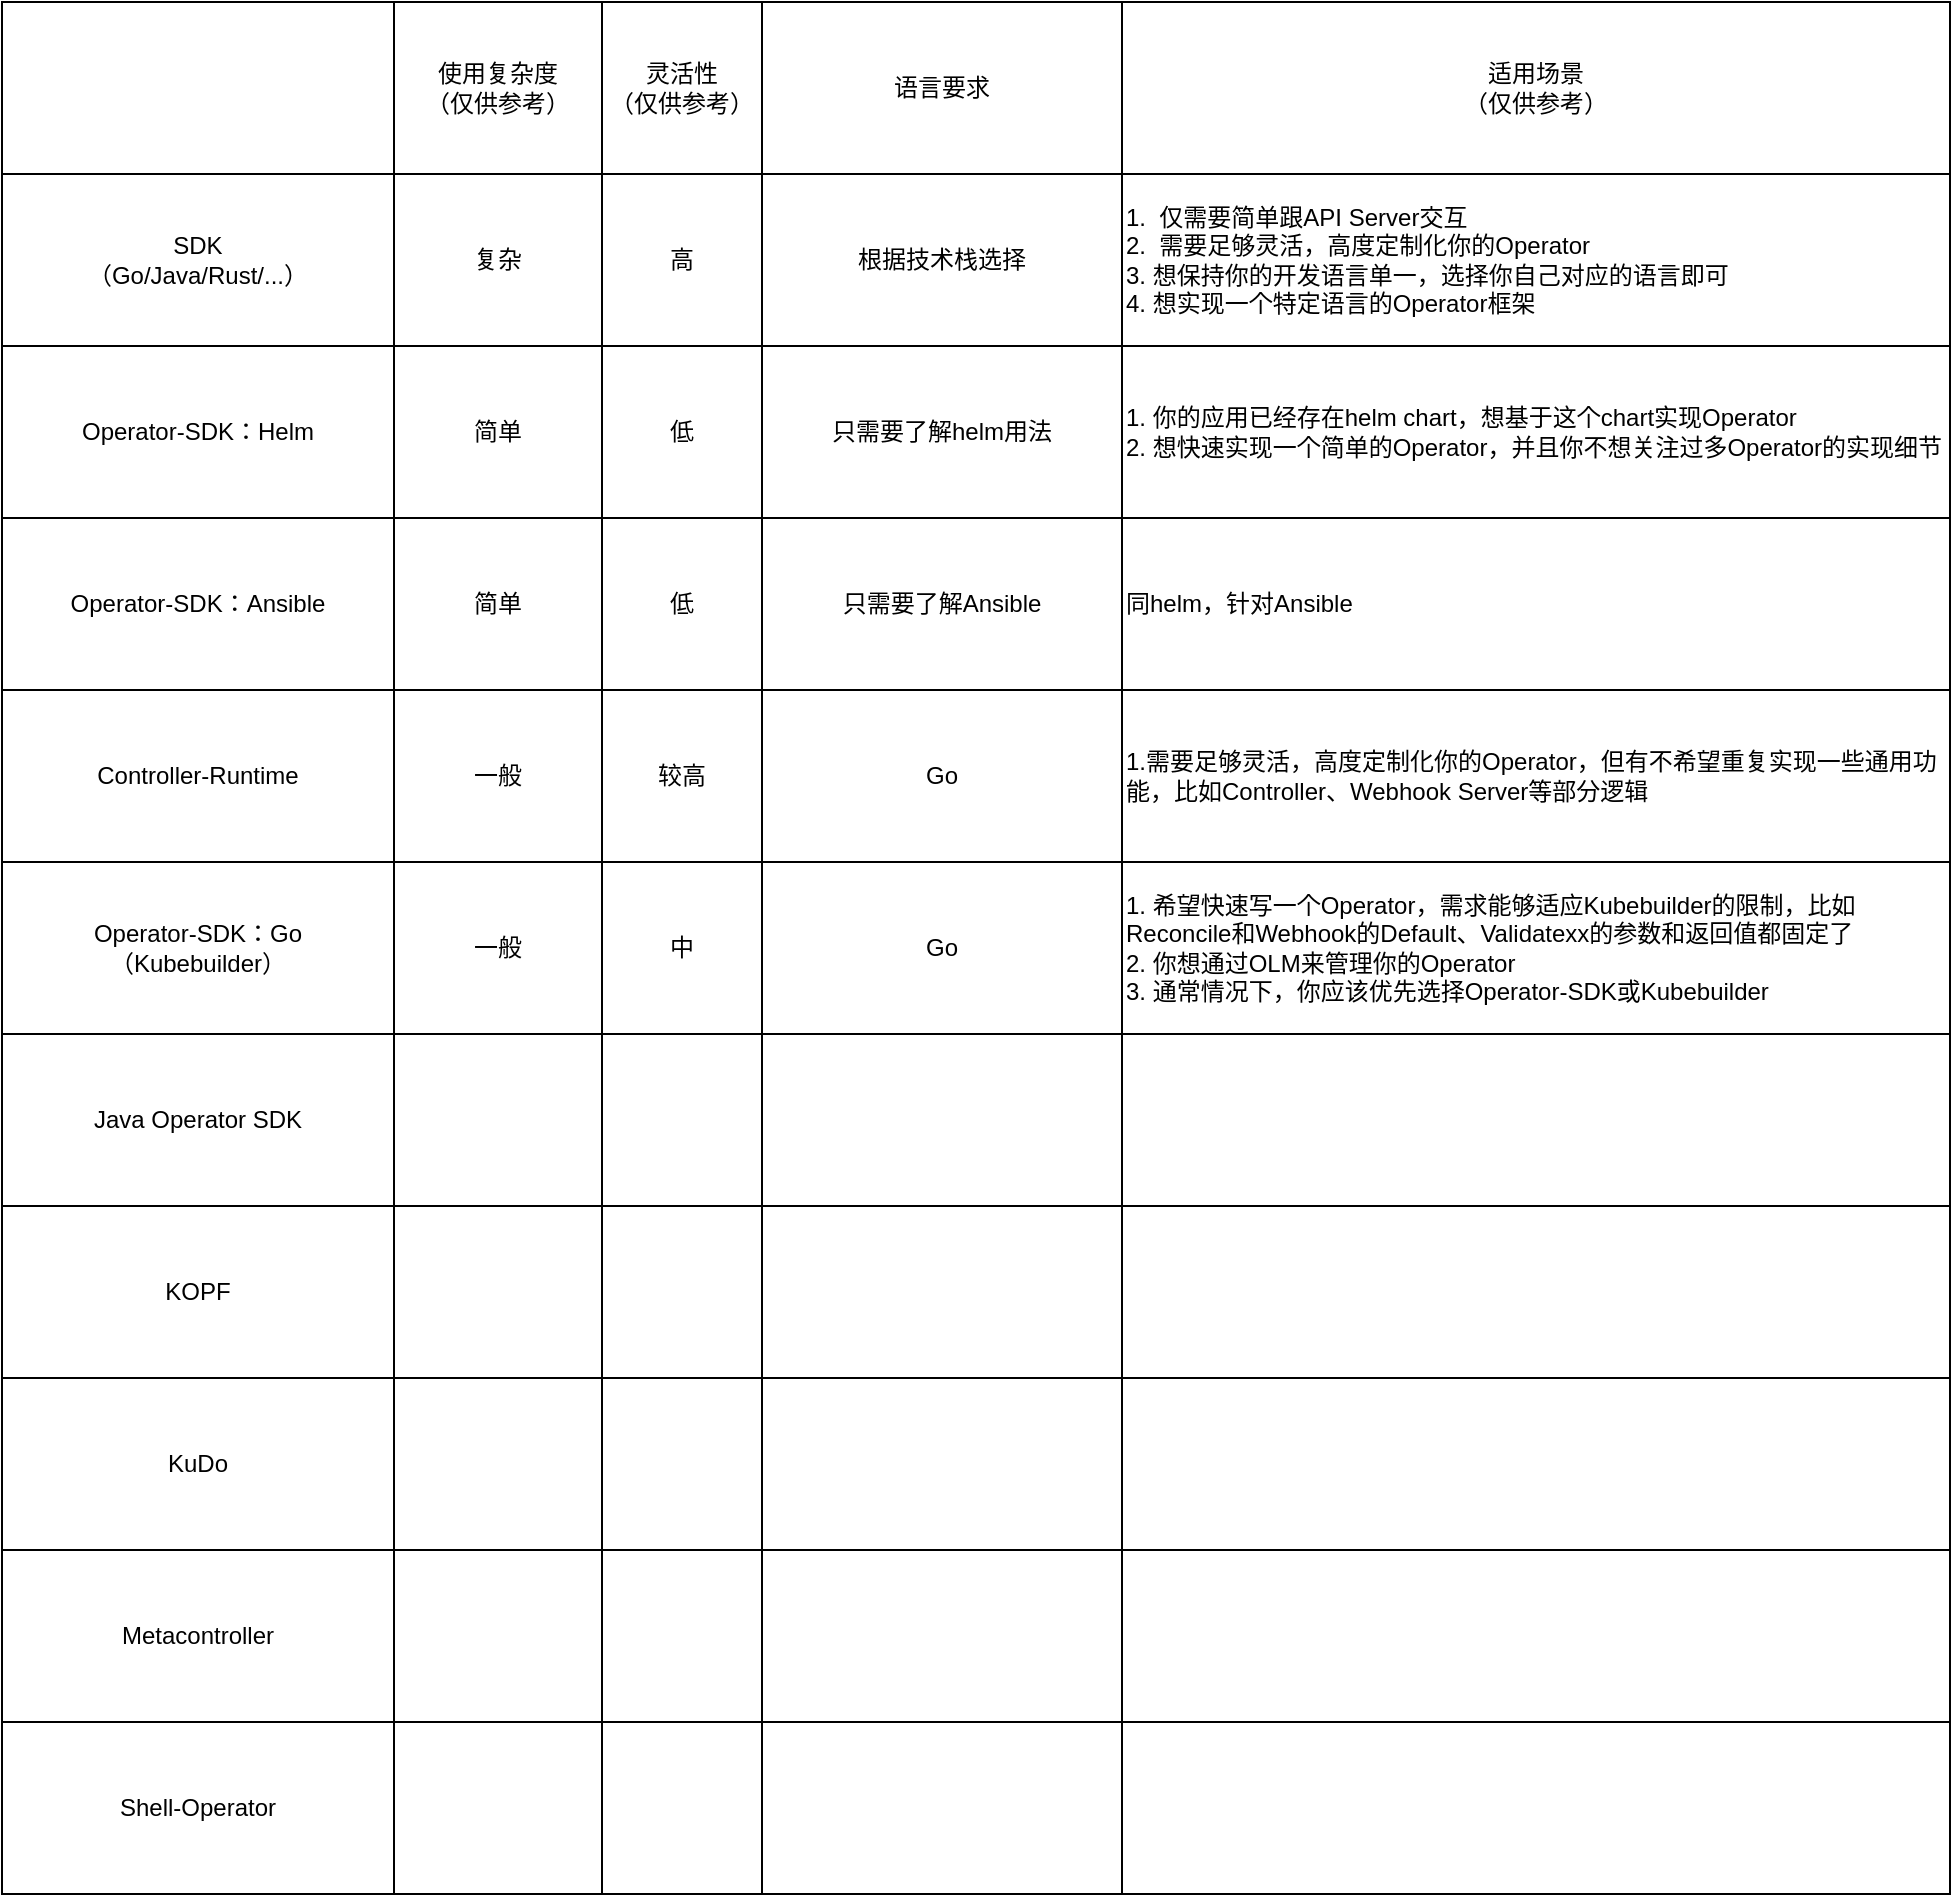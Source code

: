 <mxfile version="20.0.3" type="device"><diagram id="yKwTsmsyaymE1Ihl6HQK" name="Page-1"><mxGraphModel dx="1250" dy="841" grid="1" gridSize="10" guides="1" tooltips="1" connect="1" arrows="1" fold="1" page="1" pageScale="1" pageWidth="850" pageHeight="1100" math="0" shadow="0"><root><mxCell id="0"/><mxCell id="1" parent="0"/><mxCell id="KT_MQCXg_Phju1XOq95M-43" value="" style="shape=table;startSize=0;container=1;collapsible=0;childLayout=tableLayout;" vertex="1" parent="1"><mxGeometry x="30" y="240" width="974" height="946" as="geometry"/></mxCell><mxCell id="KT_MQCXg_Phju1XOq95M-44" value="" style="shape=tableRow;horizontal=0;startSize=0;swimlaneHead=0;swimlaneBody=0;top=0;left=0;bottom=0;right=0;collapsible=0;dropTarget=0;fillColor=none;points=[[0,0.5],[1,0.5]];portConstraint=eastwest;" vertex="1" parent="KT_MQCXg_Phju1XOq95M-43"><mxGeometry width="974" height="86" as="geometry"/></mxCell><mxCell id="KT_MQCXg_Phju1XOq95M-45" value="" style="shape=partialRectangle;html=1;whiteSpace=wrap;connectable=0;overflow=hidden;fillColor=none;top=0;left=0;bottom=0;right=0;pointerEvents=1;" vertex="1" parent="KT_MQCXg_Phju1XOq95M-44"><mxGeometry width="196" height="86" as="geometry"><mxRectangle width="196" height="86" as="alternateBounds"/></mxGeometry></mxCell><mxCell id="KT_MQCXg_Phju1XOq95M-46" value="使用复杂度&lt;br&gt;（仅供参考）" style="shape=partialRectangle;html=1;whiteSpace=wrap;connectable=0;overflow=hidden;fillColor=none;top=0;left=0;bottom=0;right=0;pointerEvents=1;" vertex="1" parent="KT_MQCXg_Phju1XOq95M-44"><mxGeometry x="196" width="104" height="86" as="geometry"><mxRectangle width="104" height="86" as="alternateBounds"/></mxGeometry></mxCell><mxCell id="KT_MQCXg_Phju1XOq95M-47" value="灵活性&lt;br&gt;（仅供参考）" style="shape=partialRectangle;html=1;whiteSpace=wrap;connectable=0;overflow=hidden;fillColor=none;top=0;left=0;bottom=0;right=0;pointerEvents=1;" vertex="1" parent="KT_MQCXg_Phju1XOq95M-44"><mxGeometry x="300" width="80" height="86" as="geometry"><mxRectangle width="80" height="86" as="alternateBounds"/></mxGeometry></mxCell><mxCell id="KT_MQCXg_Phju1XOq95M-48" value="语言要求" style="shape=partialRectangle;html=1;whiteSpace=wrap;connectable=0;overflow=hidden;fillColor=none;top=0;left=0;bottom=0;right=0;pointerEvents=1;" vertex="1" parent="KT_MQCXg_Phju1XOq95M-44"><mxGeometry x="380" width="180" height="86" as="geometry"><mxRectangle width="180" height="86" as="alternateBounds"/></mxGeometry></mxCell><mxCell id="KT_MQCXg_Phju1XOq95M-74" value="适用场景&lt;br&gt;（仅供参考）" style="shape=partialRectangle;html=1;whiteSpace=wrap;connectable=0;overflow=hidden;fillColor=none;top=0;left=0;bottom=0;right=0;pointerEvents=1;" vertex="1" parent="KT_MQCXg_Phju1XOq95M-44"><mxGeometry x="560" width="414" height="86" as="geometry"><mxRectangle width="414" height="86" as="alternateBounds"/></mxGeometry></mxCell><mxCell id="KT_MQCXg_Phju1XOq95M-50" value="" style="shape=tableRow;horizontal=0;startSize=0;swimlaneHead=0;swimlaneBody=0;top=0;left=0;bottom=0;right=0;collapsible=0;dropTarget=0;fillColor=none;points=[[0,0.5],[1,0.5]];portConstraint=eastwest;" vertex="1" parent="KT_MQCXg_Phju1XOq95M-43"><mxGeometry y="86" width="974" height="86" as="geometry"/></mxCell><mxCell id="KT_MQCXg_Phju1XOq95M-51" value="SDK&lt;br&gt;（Go/Java/Rust/...）" style="shape=partialRectangle;html=1;whiteSpace=wrap;connectable=0;overflow=hidden;fillColor=none;top=0;left=0;bottom=0;right=0;pointerEvents=1;" vertex="1" parent="KT_MQCXg_Phju1XOq95M-50"><mxGeometry width="196" height="86" as="geometry"><mxRectangle width="196" height="86" as="alternateBounds"/></mxGeometry></mxCell><mxCell id="KT_MQCXg_Phju1XOq95M-52" value="复杂" style="shape=partialRectangle;html=1;whiteSpace=wrap;connectable=0;overflow=hidden;fillColor=none;top=0;left=0;bottom=0;right=0;pointerEvents=1;" vertex="1" parent="KT_MQCXg_Phju1XOq95M-50"><mxGeometry x="196" width="104" height="86" as="geometry"><mxRectangle width="104" height="86" as="alternateBounds"/></mxGeometry></mxCell><mxCell id="KT_MQCXg_Phju1XOq95M-53" value="高" style="shape=partialRectangle;html=1;whiteSpace=wrap;connectable=0;overflow=hidden;fillColor=none;top=0;left=0;bottom=0;right=0;pointerEvents=1;" vertex="1" parent="KT_MQCXg_Phju1XOq95M-50"><mxGeometry x="300" width="80" height="86" as="geometry"><mxRectangle width="80" height="86" as="alternateBounds"/></mxGeometry></mxCell><mxCell id="KT_MQCXg_Phju1XOq95M-54" value="根据技术栈选择" style="shape=partialRectangle;html=1;whiteSpace=wrap;connectable=0;overflow=hidden;fillColor=none;top=0;left=0;bottom=0;right=0;pointerEvents=1;" vertex="1" parent="KT_MQCXg_Phju1XOq95M-50"><mxGeometry x="380" width="180" height="86" as="geometry"><mxRectangle width="180" height="86" as="alternateBounds"/></mxGeometry></mxCell><mxCell id="KT_MQCXg_Phju1XOq95M-75" value="1.&amp;nbsp; 仅需要简单跟API Server交互&lt;br&gt;2.&amp;nbsp; 需要足够灵活，高度定制化你的Operator&lt;br&gt;3. 想保持你的开发语言单一，选择你自己对应的语言即可&lt;br&gt;4. 想实现一个特定语言的Operator框架" style="shape=partialRectangle;html=1;whiteSpace=wrap;connectable=0;overflow=hidden;fillColor=none;top=0;left=0;bottom=0;right=0;pointerEvents=1;align=left;" vertex="1" parent="KT_MQCXg_Phju1XOq95M-50"><mxGeometry x="560" width="414" height="86" as="geometry"><mxRectangle width="414" height="86" as="alternateBounds"/></mxGeometry></mxCell><mxCell id="KT_MQCXg_Phju1XOq95M-56" value="" style="shape=tableRow;horizontal=0;startSize=0;swimlaneHead=0;swimlaneBody=0;top=0;left=0;bottom=0;right=0;collapsible=0;dropTarget=0;fillColor=none;points=[[0,0.5],[1,0.5]];portConstraint=eastwest;" vertex="1" parent="KT_MQCXg_Phju1XOq95M-43"><mxGeometry y="172" width="974" height="86" as="geometry"/></mxCell><mxCell id="KT_MQCXg_Phju1XOq95M-57" value="Operator-SDK：Helm" style="shape=partialRectangle;html=1;whiteSpace=wrap;connectable=0;overflow=hidden;fillColor=none;top=0;left=0;bottom=0;right=0;pointerEvents=1;" vertex="1" parent="KT_MQCXg_Phju1XOq95M-56"><mxGeometry width="196" height="86" as="geometry"><mxRectangle width="196" height="86" as="alternateBounds"/></mxGeometry></mxCell><mxCell id="KT_MQCXg_Phju1XOq95M-58" value="简单" style="shape=partialRectangle;html=1;whiteSpace=wrap;connectable=0;overflow=hidden;fillColor=none;top=0;left=0;bottom=0;right=0;pointerEvents=1;" vertex="1" parent="KT_MQCXg_Phju1XOq95M-56"><mxGeometry x="196" width="104" height="86" as="geometry"><mxRectangle width="104" height="86" as="alternateBounds"/></mxGeometry></mxCell><mxCell id="KT_MQCXg_Phju1XOq95M-59" value="低" style="shape=partialRectangle;html=1;whiteSpace=wrap;connectable=0;overflow=hidden;fillColor=none;top=0;left=0;bottom=0;right=0;pointerEvents=1;" vertex="1" parent="KT_MQCXg_Phju1XOq95M-56"><mxGeometry x="300" width="80" height="86" as="geometry"><mxRectangle width="80" height="86" as="alternateBounds"/></mxGeometry></mxCell><mxCell id="KT_MQCXg_Phju1XOq95M-60" value="只需要了解helm用法" style="shape=partialRectangle;html=1;whiteSpace=wrap;connectable=0;overflow=hidden;fillColor=none;top=0;left=0;bottom=0;right=0;pointerEvents=1;" vertex="1" parent="KT_MQCXg_Phju1XOq95M-56"><mxGeometry x="380" width="180" height="86" as="geometry"><mxRectangle width="180" height="86" as="alternateBounds"/></mxGeometry></mxCell><mxCell id="KT_MQCXg_Phju1XOq95M-76" value="1. 你的应用已经存在helm chart，想基于这个chart实现Operator&lt;br&gt;2. 想快速实现一个简单的Operator，并且你不想关注过多Operator的实现细节" style="shape=partialRectangle;html=1;whiteSpace=wrap;connectable=0;overflow=hidden;fillColor=none;top=0;left=0;bottom=0;right=0;pointerEvents=1;align=left;" vertex="1" parent="KT_MQCXg_Phju1XOq95M-56"><mxGeometry x="560" width="414" height="86" as="geometry"><mxRectangle width="414" height="86" as="alternateBounds"/></mxGeometry></mxCell><mxCell id="KT_MQCXg_Phju1XOq95M-62" value="" style="shape=tableRow;horizontal=0;startSize=0;swimlaneHead=0;swimlaneBody=0;top=0;left=0;bottom=0;right=0;collapsible=0;dropTarget=0;fillColor=none;points=[[0,0.5],[1,0.5]];portConstraint=eastwest;" vertex="1" parent="KT_MQCXg_Phju1XOq95M-43"><mxGeometry y="258" width="974" height="86" as="geometry"/></mxCell><mxCell id="KT_MQCXg_Phju1XOq95M-63" value="Operator-SDK：Ansible" style="shape=partialRectangle;html=1;whiteSpace=wrap;connectable=0;overflow=hidden;fillColor=none;top=0;left=0;bottom=0;right=0;pointerEvents=1;" vertex="1" parent="KT_MQCXg_Phju1XOq95M-62"><mxGeometry width="196" height="86" as="geometry"><mxRectangle width="196" height="86" as="alternateBounds"/></mxGeometry></mxCell><mxCell id="KT_MQCXg_Phju1XOq95M-64" value="简单" style="shape=partialRectangle;html=1;whiteSpace=wrap;connectable=0;overflow=hidden;fillColor=none;top=0;left=0;bottom=0;right=0;pointerEvents=1;" vertex="1" parent="KT_MQCXg_Phju1XOq95M-62"><mxGeometry x="196" width="104" height="86" as="geometry"><mxRectangle width="104" height="86" as="alternateBounds"/></mxGeometry></mxCell><mxCell id="KT_MQCXg_Phju1XOq95M-65" value="低" style="shape=partialRectangle;html=1;whiteSpace=wrap;connectable=0;overflow=hidden;fillColor=none;top=0;left=0;bottom=0;right=0;pointerEvents=1;" vertex="1" parent="KT_MQCXg_Phju1XOq95M-62"><mxGeometry x="300" width="80" height="86" as="geometry"><mxRectangle width="80" height="86" as="alternateBounds"/></mxGeometry></mxCell><mxCell id="KT_MQCXg_Phju1XOq95M-66" value="只需要了解Ansible" style="shape=partialRectangle;html=1;whiteSpace=wrap;connectable=0;overflow=hidden;fillColor=none;top=0;left=0;bottom=0;right=0;pointerEvents=1;" vertex="1" parent="KT_MQCXg_Phju1XOq95M-62"><mxGeometry x="380" width="180" height="86" as="geometry"><mxRectangle width="180" height="86" as="alternateBounds"/></mxGeometry></mxCell><mxCell id="KT_MQCXg_Phju1XOq95M-77" value="同helm，针对Ansible" style="shape=partialRectangle;html=1;whiteSpace=wrap;connectable=0;overflow=hidden;fillColor=none;top=0;left=0;bottom=0;right=0;pointerEvents=1;align=left;" vertex="1" parent="KT_MQCXg_Phju1XOq95M-62"><mxGeometry x="560" width="414" height="86" as="geometry"><mxRectangle width="414" height="86" as="alternateBounds"/></mxGeometry></mxCell><mxCell id="KT_MQCXg_Phju1XOq95M-68" value="" style="shape=tableRow;horizontal=0;startSize=0;swimlaneHead=0;swimlaneBody=0;top=0;left=0;bottom=0;right=0;collapsible=0;dropTarget=0;fillColor=none;points=[[0,0.5],[1,0.5]];portConstraint=eastwest;" vertex="1" parent="KT_MQCXg_Phju1XOq95M-43"><mxGeometry y="344" width="974" height="86" as="geometry"/></mxCell><mxCell id="KT_MQCXg_Phju1XOq95M-69" value="Controller-Runtime" style="shape=partialRectangle;html=1;whiteSpace=wrap;connectable=0;overflow=hidden;fillColor=none;top=0;left=0;bottom=0;right=0;pointerEvents=1;" vertex="1" parent="KT_MQCXg_Phju1XOq95M-68"><mxGeometry width="196" height="86" as="geometry"><mxRectangle width="196" height="86" as="alternateBounds"/></mxGeometry></mxCell><mxCell id="KT_MQCXg_Phju1XOq95M-70" value="一般" style="shape=partialRectangle;html=1;whiteSpace=wrap;connectable=0;overflow=hidden;fillColor=none;top=0;left=0;bottom=0;right=0;pointerEvents=1;" vertex="1" parent="KT_MQCXg_Phju1XOq95M-68"><mxGeometry x="196" width="104" height="86" as="geometry"><mxRectangle width="104" height="86" as="alternateBounds"/></mxGeometry></mxCell><mxCell id="KT_MQCXg_Phju1XOq95M-71" value="较高" style="shape=partialRectangle;html=1;whiteSpace=wrap;connectable=0;overflow=hidden;fillColor=none;top=0;left=0;bottom=0;right=0;pointerEvents=1;" vertex="1" parent="KT_MQCXg_Phju1XOq95M-68"><mxGeometry x="300" width="80" height="86" as="geometry"><mxRectangle width="80" height="86" as="alternateBounds"/></mxGeometry></mxCell><mxCell id="KT_MQCXg_Phju1XOq95M-72" value="Go" style="shape=partialRectangle;html=1;whiteSpace=wrap;connectable=0;overflow=hidden;fillColor=none;top=0;left=0;bottom=0;right=0;pointerEvents=1;" vertex="1" parent="KT_MQCXg_Phju1XOq95M-68"><mxGeometry x="380" width="180" height="86" as="geometry"><mxRectangle width="180" height="86" as="alternateBounds"/></mxGeometry></mxCell><mxCell id="KT_MQCXg_Phju1XOq95M-78" value="1.需要足够灵活，高度定制化你的Operator，但有不希望重复实现一些通用功能，比如Controller、Webhook Server等部分逻辑" style="shape=partialRectangle;html=1;whiteSpace=wrap;connectable=0;overflow=hidden;fillColor=none;top=0;left=0;bottom=0;right=0;pointerEvents=1;align=left;" vertex="1" parent="KT_MQCXg_Phju1XOq95M-68"><mxGeometry x="560" width="414" height="86" as="geometry"><mxRectangle width="414" height="86" as="alternateBounds"/></mxGeometry></mxCell><mxCell id="KT_MQCXg_Phju1XOq95M-85" style="shape=tableRow;horizontal=0;startSize=0;swimlaneHead=0;swimlaneBody=0;top=0;left=0;bottom=0;right=0;collapsible=0;dropTarget=0;fillColor=none;points=[[0,0.5],[1,0.5]];portConstraint=eastwest;" vertex="1" parent="KT_MQCXg_Phju1XOq95M-43"><mxGeometry y="430" width="974" height="86" as="geometry"/></mxCell><mxCell id="KT_MQCXg_Phju1XOq95M-86" value="Operator-SDK：Go&lt;br&gt;（Kubebuilder）" style="shape=partialRectangle;html=1;whiteSpace=wrap;connectable=0;overflow=hidden;fillColor=none;top=0;left=0;bottom=0;right=0;pointerEvents=1;" vertex="1" parent="KT_MQCXg_Phju1XOq95M-85"><mxGeometry width="196" height="86" as="geometry"><mxRectangle width="196" height="86" as="alternateBounds"/></mxGeometry></mxCell><mxCell id="KT_MQCXg_Phju1XOq95M-87" value="一般" style="shape=partialRectangle;html=1;whiteSpace=wrap;connectable=0;overflow=hidden;fillColor=none;top=0;left=0;bottom=0;right=0;pointerEvents=1;" vertex="1" parent="KT_MQCXg_Phju1XOq95M-85"><mxGeometry x="196" width="104" height="86" as="geometry"><mxRectangle width="104" height="86" as="alternateBounds"/></mxGeometry></mxCell><mxCell id="KT_MQCXg_Phju1XOq95M-88" value="中" style="shape=partialRectangle;html=1;whiteSpace=wrap;connectable=0;overflow=hidden;fillColor=none;top=0;left=0;bottom=0;right=0;pointerEvents=1;" vertex="1" parent="KT_MQCXg_Phju1XOq95M-85"><mxGeometry x="300" width="80" height="86" as="geometry"><mxRectangle width="80" height="86" as="alternateBounds"/></mxGeometry></mxCell><mxCell id="KT_MQCXg_Phju1XOq95M-89" value="Go" style="shape=partialRectangle;html=1;whiteSpace=wrap;connectable=0;overflow=hidden;fillColor=none;top=0;left=0;bottom=0;right=0;pointerEvents=1;" vertex="1" parent="KT_MQCXg_Phju1XOq95M-85"><mxGeometry x="380" width="180" height="86" as="geometry"><mxRectangle width="180" height="86" as="alternateBounds"/></mxGeometry></mxCell><mxCell id="KT_MQCXg_Phju1XOq95M-90" value="1. 希望快速写一个Operator，需求能够适应Kubebuilder的限制，比如Reconcile和Webhook的Default、Validatexx的参数和返回值都固定了&lt;br&gt;2. 你想通过OLM来管理你的Operator&lt;br&gt;3. 通常情况下，你应该优先选择Operator-SDK或Kubebuilder" style="shape=partialRectangle;html=1;whiteSpace=wrap;connectable=0;overflow=hidden;fillColor=none;top=0;left=0;bottom=0;right=0;pointerEvents=1;align=left;" vertex="1" parent="KT_MQCXg_Phju1XOq95M-85"><mxGeometry x="560" width="414" height="86" as="geometry"><mxRectangle width="414" height="86" as="alternateBounds"/></mxGeometry></mxCell><mxCell id="KT_MQCXg_Phju1XOq95M-79" style="shape=tableRow;horizontal=0;startSize=0;swimlaneHead=0;swimlaneBody=0;top=0;left=0;bottom=0;right=0;collapsible=0;dropTarget=0;fillColor=none;points=[[0,0.5],[1,0.5]];portConstraint=eastwest;" vertex="1" parent="KT_MQCXg_Phju1XOq95M-43"><mxGeometry y="516" width="974" height="86" as="geometry"/></mxCell><mxCell id="KT_MQCXg_Phju1XOq95M-80" value="Java Operator SDK" style="shape=partialRectangle;html=1;whiteSpace=wrap;connectable=0;overflow=hidden;fillColor=none;top=0;left=0;bottom=0;right=0;pointerEvents=1;" vertex="1" parent="KT_MQCXg_Phju1XOq95M-79"><mxGeometry width="196" height="86" as="geometry"><mxRectangle width="196" height="86" as="alternateBounds"/></mxGeometry></mxCell><mxCell id="KT_MQCXg_Phju1XOq95M-81" value="" style="shape=partialRectangle;html=1;whiteSpace=wrap;connectable=0;overflow=hidden;fillColor=none;top=0;left=0;bottom=0;right=0;pointerEvents=1;" vertex="1" parent="KT_MQCXg_Phju1XOq95M-79"><mxGeometry x="196" width="104" height="86" as="geometry"><mxRectangle width="104" height="86" as="alternateBounds"/></mxGeometry></mxCell><mxCell id="KT_MQCXg_Phju1XOq95M-82" value="" style="shape=partialRectangle;html=1;whiteSpace=wrap;connectable=0;overflow=hidden;fillColor=none;top=0;left=0;bottom=0;right=0;pointerEvents=1;" vertex="1" parent="KT_MQCXg_Phju1XOq95M-79"><mxGeometry x="300" width="80" height="86" as="geometry"><mxRectangle width="80" height="86" as="alternateBounds"/></mxGeometry></mxCell><mxCell id="KT_MQCXg_Phju1XOq95M-83" value="" style="shape=partialRectangle;html=1;whiteSpace=wrap;connectable=0;overflow=hidden;fillColor=none;top=0;left=0;bottom=0;right=0;pointerEvents=1;" vertex="1" parent="KT_MQCXg_Phju1XOq95M-79"><mxGeometry x="380" width="180" height="86" as="geometry"><mxRectangle width="180" height="86" as="alternateBounds"/></mxGeometry></mxCell><mxCell id="KT_MQCXg_Phju1XOq95M-84" style="shape=partialRectangle;html=1;whiteSpace=wrap;connectable=0;overflow=hidden;fillColor=none;top=0;left=0;bottom=0;right=0;pointerEvents=1;" vertex="1" parent="KT_MQCXg_Phju1XOq95M-79"><mxGeometry x="560" width="414" height="86" as="geometry"><mxRectangle width="414" height="86" as="alternateBounds"/></mxGeometry></mxCell><mxCell id="KT_MQCXg_Phju1XOq95M-97" style="shape=tableRow;horizontal=0;startSize=0;swimlaneHead=0;swimlaneBody=0;top=0;left=0;bottom=0;right=0;collapsible=0;dropTarget=0;fillColor=none;points=[[0,0.5],[1,0.5]];portConstraint=eastwest;" vertex="1" parent="KT_MQCXg_Phju1XOq95M-43"><mxGeometry y="602" width="974" height="86" as="geometry"/></mxCell><mxCell id="KT_MQCXg_Phju1XOq95M-98" value="KOPF" style="shape=partialRectangle;html=1;whiteSpace=wrap;connectable=0;overflow=hidden;fillColor=none;top=0;left=0;bottom=0;right=0;pointerEvents=1;" vertex="1" parent="KT_MQCXg_Phju1XOq95M-97"><mxGeometry width="196" height="86" as="geometry"><mxRectangle width="196" height="86" as="alternateBounds"/></mxGeometry></mxCell><mxCell id="KT_MQCXg_Phju1XOq95M-99" value="" style="shape=partialRectangle;html=1;whiteSpace=wrap;connectable=0;overflow=hidden;fillColor=none;top=0;left=0;bottom=0;right=0;pointerEvents=1;" vertex="1" parent="KT_MQCXg_Phju1XOq95M-97"><mxGeometry x="196" width="104" height="86" as="geometry"><mxRectangle width="104" height="86" as="alternateBounds"/></mxGeometry></mxCell><mxCell id="KT_MQCXg_Phju1XOq95M-100" value="" style="shape=partialRectangle;html=1;whiteSpace=wrap;connectable=0;overflow=hidden;fillColor=none;top=0;left=0;bottom=0;right=0;pointerEvents=1;" vertex="1" parent="KT_MQCXg_Phju1XOq95M-97"><mxGeometry x="300" width="80" height="86" as="geometry"><mxRectangle width="80" height="86" as="alternateBounds"/></mxGeometry></mxCell><mxCell id="KT_MQCXg_Phju1XOq95M-101" value="" style="shape=partialRectangle;html=1;whiteSpace=wrap;connectable=0;overflow=hidden;fillColor=none;top=0;left=0;bottom=0;right=0;pointerEvents=1;" vertex="1" parent="KT_MQCXg_Phju1XOq95M-97"><mxGeometry x="380" width="180" height="86" as="geometry"><mxRectangle width="180" height="86" as="alternateBounds"/></mxGeometry></mxCell><mxCell id="KT_MQCXg_Phju1XOq95M-102" style="shape=partialRectangle;html=1;whiteSpace=wrap;connectable=0;overflow=hidden;fillColor=none;top=0;left=0;bottom=0;right=0;pointerEvents=1;" vertex="1" parent="KT_MQCXg_Phju1XOq95M-97"><mxGeometry x="560" width="414" height="86" as="geometry"><mxRectangle width="414" height="86" as="alternateBounds"/></mxGeometry></mxCell><mxCell id="KT_MQCXg_Phju1XOq95M-91" style="shape=tableRow;horizontal=0;startSize=0;swimlaneHead=0;swimlaneBody=0;top=0;left=0;bottom=0;right=0;collapsible=0;dropTarget=0;fillColor=none;points=[[0,0.5],[1,0.5]];portConstraint=eastwest;" vertex="1" parent="KT_MQCXg_Phju1XOq95M-43"><mxGeometry y="688" width="974" height="86" as="geometry"/></mxCell><mxCell id="KT_MQCXg_Phju1XOq95M-92" value="KuDo" style="shape=partialRectangle;html=1;whiteSpace=wrap;connectable=0;overflow=hidden;fillColor=none;top=0;left=0;bottom=0;right=0;pointerEvents=1;" vertex="1" parent="KT_MQCXg_Phju1XOq95M-91"><mxGeometry width="196" height="86" as="geometry"><mxRectangle width="196" height="86" as="alternateBounds"/></mxGeometry></mxCell><mxCell id="KT_MQCXg_Phju1XOq95M-93" value="" style="shape=partialRectangle;html=1;whiteSpace=wrap;connectable=0;overflow=hidden;fillColor=none;top=0;left=0;bottom=0;right=0;pointerEvents=1;" vertex="1" parent="KT_MQCXg_Phju1XOq95M-91"><mxGeometry x="196" width="104" height="86" as="geometry"><mxRectangle width="104" height="86" as="alternateBounds"/></mxGeometry></mxCell><mxCell id="KT_MQCXg_Phju1XOq95M-94" value="" style="shape=partialRectangle;html=1;whiteSpace=wrap;connectable=0;overflow=hidden;fillColor=none;top=0;left=0;bottom=0;right=0;pointerEvents=1;" vertex="1" parent="KT_MQCXg_Phju1XOq95M-91"><mxGeometry x="300" width="80" height="86" as="geometry"><mxRectangle width="80" height="86" as="alternateBounds"/></mxGeometry></mxCell><mxCell id="KT_MQCXg_Phju1XOq95M-95" value="" style="shape=partialRectangle;html=1;whiteSpace=wrap;connectable=0;overflow=hidden;fillColor=none;top=0;left=0;bottom=0;right=0;pointerEvents=1;" vertex="1" parent="KT_MQCXg_Phju1XOq95M-91"><mxGeometry x="380" width="180" height="86" as="geometry"><mxRectangle width="180" height="86" as="alternateBounds"/></mxGeometry></mxCell><mxCell id="KT_MQCXg_Phju1XOq95M-96" style="shape=partialRectangle;html=1;whiteSpace=wrap;connectable=0;overflow=hidden;fillColor=none;top=0;left=0;bottom=0;right=0;pointerEvents=1;" vertex="1" parent="KT_MQCXg_Phju1XOq95M-91"><mxGeometry x="560" width="414" height="86" as="geometry"><mxRectangle width="414" height="86" as="alternateBounds"/></mxGeometry></mxCell><mxCell id="KT_MQCXg_Phju1XOq95M-103" style="shape=tableRow;horizontal=0;startSize=0;swimlaneHead=0;swimlaneBody=0;top=0;left=0;bottom=0;right=0;collapsible=0;dropTarget=0;fillColor=none;points=[[0,0.5],[1,0.5]];portConstraint=eastwest;" vertex="1" parent="KT_MQCXg_Phju1XOq95M-43"><mxGeometry y="774" width="974" height="86" as="geometry"/></mxCell><mxCell id="KT_MQCXg_Phju1XOq95M-104" value="Metacontroller" style="shape=partialRectangle;html=1;whiteSpace=wrap;connectable=0;overflow=hidden;fillColor=none;top=0;left=0;bottom=0;right=0;pointerEvents=1;" vertex="1" parent="KT_MQCXg_Phju1XOq95M-103"><mxGeometry width="196" height="86" as="geometry"><mxRectangle width="196" height="86" as="alternateBounds"/></mxGeometry></mxCell><mxCell id="KT_MQCXg_Phju1XOq95M-105" value="" style="shape=partialRectangle;html=1;whiteSpace=wrap;connectable=0;overflow=hidden;fillColor=none;top=0;left=0;bottom=0;right=0;pointerEvents=1;" vertex="1" parent="KT_MQCXg_Phju1XOq95M-103"><mxGeometry x="196" width="104" height="86" as="geometry"><mxRectangle width="104" height="86" as="alternateBounds"/></mxGeometry></mxCell><mxCell id="KT_MQCXg_Phju1XOq95M-106" value="" style="shape=partialRectangle;html=1;whiteSpace=wrap;connectable=0;overflow=hidden;fillColor=none;top=0;left=0;bottom=0;right=0;pointerEvents=1;" vertex="1" parent="KT_MQCXg_Phju1XOq95M-103"><mxGeometry x="300" width="80" height="86" as="geometry"><mxRectangle width="80" height="86" as="alternateBounds"/></mxGeometry></mxCell><mxCell id="KT_MQCXg_Phju1XOq95M-107" value="" style="shape=partialRectangle;html=1;whiteSpace=wrap;connectable=0;overflow=hidden;fillColor=none;top=0;left=0;bottom=0;right=0;pointerEvents=1;" vertex="1" parent="KT_MQCXg_Phju1XOq95M-103"><mxGeometry x="380" width="180" height="86" as="geometry"><mxRectangle width="180" height="86" as="alternateBounds"/></mxGeometry></mxCell><mxCell id="KT_MQCXg_Phju1XOq95M-108" style="shape=partialRectangle;html=1;whiteSpace=wrap;connectable=0;overflow=hidden;fillColor=none;top=0;left=0;bottom=0;right=0;pointerEvents=1;" vertex="1" parent="KT_MQCXg_Phju1XOq95M-103"><mxGeometry x="560" width="414" height="86" as="geometry"><mxRectangle width="414" height="86" as="alternateBounds"/></mxGeometry></mxCell><mxCell id="KT_MQCXg_Phju1XOq95M-109" style="shape=tableRow;horizontal=0;startSize=0;swimlaneHead=0;swimlaneBody=0;top=0;left=0;bottom=0;right=0;collapsible=0;dropTarget=0;fillColor=none;points=[[0,0.5],[1,0.5]];portConstraint=eastwest;" vertex="1" parent="KT_MQCXg_Phju1XOq95M-43"><mxGeometry y="860" width="974" height="86" as="geometry"/></mxCell><mxCell id="KT_MQCXg_Phju1XOq95M-110" value="Shell-Operator" style="shape=partialRectangle;html=1;whiteSpace=wrap;connectable=0;overflow=hidden;fillColor=none;top=0;left=0;bottom=0;right=0;pointerEvents=1;" vertex="1" parent="KT_MQCXg_Phju1XOq95M-109"><mxGeometry width="196" height="86" as="geometry"><mxRectangle width="196" height="86" as="alternateBounds"/></mxGeometry></mxCell><mxCell id="KT_MQCXg_Phju1XOq95M-111" value="" style="shape=partialRectangle;html=1;whiteSpace=wrap;connectable=0;overflow=hidden;fillColor=none;top=0;left=0;bottom=0;right=0;pointerEvents=1;" vertex="1" parent="KT_MQCXg_Phju1XOq95M-109"><mxGeometry x="196" width="104" height="86" as="geometry"><mxRectangle width="104" height="86" as="alternateBounds"/></mxGeometry></mxCell><mxCell id="KT_MQCXg_Phju1XOq95M-112" value="" style="shape=partialRectangle;html=1;whiteSpace=wrap;connectable=0;overflow=hidden;fillColor=none;top=0;left=0;bottom=0;right=0;pointerEvents=1;" vertex="1" parent="KT_MQCXg_Phju1XOq95M-109"><mxGeometry x="300" width="80" height="86" as="geometry"><mxRectangle width="80" height="86" as="alternateBounds"/></mxGeometry></mxCell><mxCell id="KT_MQCXg_Phju1XOq95M-113" value="" style="shape=partialRectangle;html=1;whiteSpace=wrap;connectable=0;overflow=hidden;fillColor=none;top=0;left=0;bottom=0;right=0;pointerEvents=1;" vertex="1" parent="KT_MQCXg_Phju1XOq95M-109"><mxGeometry x="380" width="180" height="86" as="geometry"><mxRectangle width="180" height="86" as="alternateBounds"/></mxGeometry></mxCell><mxCell id="KT_MQCXg_Phju1XOq95M-114" style="shape=partialRectangle;html=1;whiteSpace=wrap;connectable=0;overflow=hidden;fillColor=none;top=0;left=0;bottom=0;right=0;pointerEvents=1;" vertex="1" parent="KT_MQCXg_Phju1XOq95M-109"><mxGeometry x="560" width="414" height="86" as="geometry"><mxRectangle width="414" height="86" as="alternateBounds"/></mxGeometry></mxCell></root></mxGraphModel></diagram></mxfile>